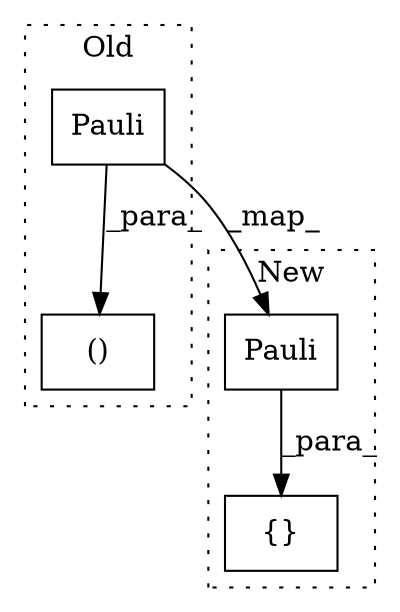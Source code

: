 digraph G {
subgraph cluster0 {
1 [label="Pauli" a="32" s="2204,2215" l="6,1" shape="box"];
3 [label="()" a="106" s="2141" l="75" shape="box"];
label = "Old";
style="dotted";
}
subgraph cluster1 {
2 [label="Pauli" a="32" s="2173,2184" l="6,1" shape="box"];
4 [label="{}" a="4" s="2121,2185" l="1,1" shape="box"];
label = "New";
style="dotted";
}
1 -> 2 [label="_map_"];
1 -> 3 [label="_para_"];
2 -> 4 [label="_para_"];
}